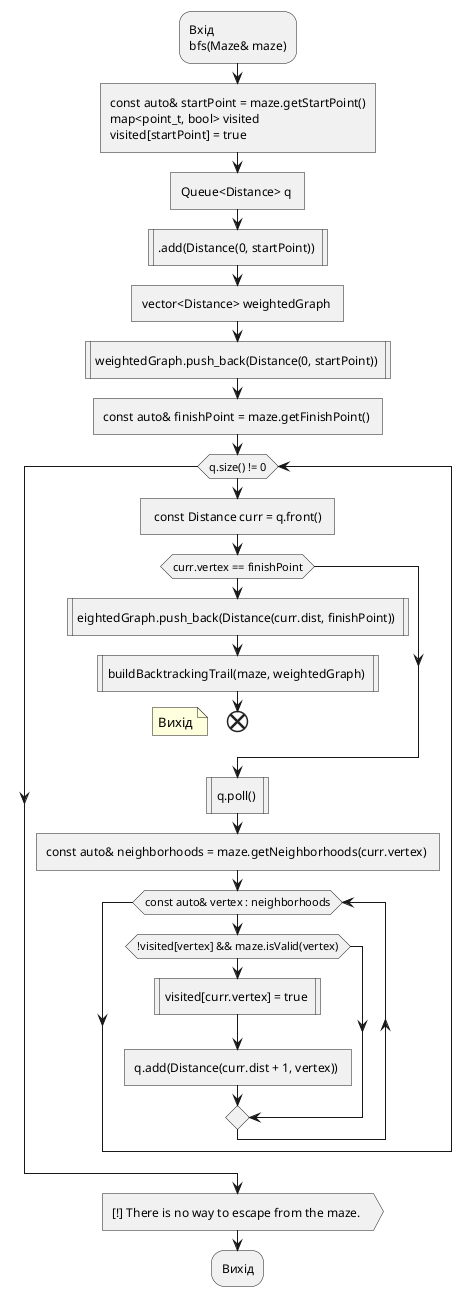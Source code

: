 @startuml
-Вхід\nbfs(Maze& maze)
:const auto& startPoint = maze.getStartPoint()\nmap<point_t, bool> visited\nvisited[startPoint] = true ]
:Queue<Distance> q ]
:.add(Distance(0, startPoint)) |
:vector<Distance> weightedGraph ]
:weightedGraph.push_back(Distance(0, startPoint)) |
:const auto& finishPoint = maze.getFinishPoint() ]
while(q.size() != 0)
    : const Distance curr = q.front() ]
    if(curr.vertex == finishPoint) then
        :eightedGraph.push_back(Distance(curr.dist, finishPoint)) |
        :buildBacktrackingTrail(maze, weightedGraph) |
        end
        floating note left: Вихід
    endif
    :q.poll() |
    :const auto& neighborhoods = maze.getNeighborhoods(curr.vertex) ]
    while(const auto& vertex : neighborhoods)
        if(!visited[vertex] && maze.isValid(vertex)) then
            :visited[curr.vertex] = true |
            :q.add(Distance(curr.dist + 1, vertex)) ]
        endif
    endwhile
endwhile
:[!] There is no way to escape from the maze. >
-Вихід
@enduml